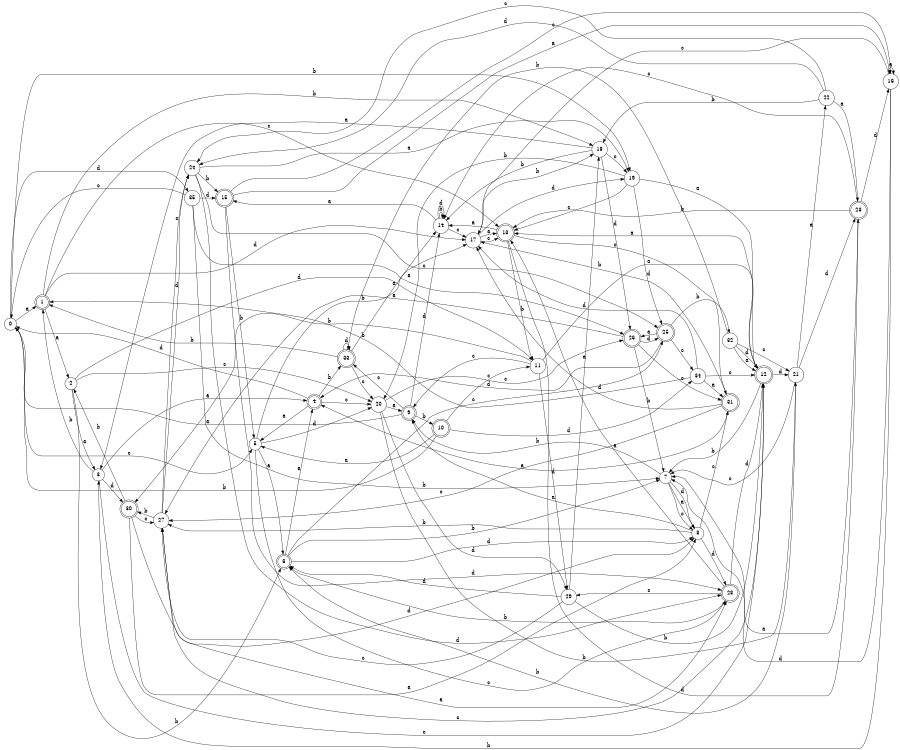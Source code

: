 digraph n29_8 {
__start0 [label="" shape="none"];

rankdir=LR;
size="8,5";

s0 [style="filled", color="black", fillcolor="white" shape="circle", label="0"];
s1 [style="rounded,filled", color="black", fillcolor="white" shape="doublecircle", label="1"];
s2 [style="filled", color="black", fillcolor="white" shape="circle", label="2"];
s3 [style="filled", color="black", fillcolor="white" shape="circle", label="3"];
s4 [style="rounded,filled", color="black", fillcolor="white" shape="doublecircle", label="4"];
s5 [style="filled", color="black", fillcolor="white" shape="circle", label="5"];
s6 [style="rounded,filled", color="black", fillcolor="white" shape="doublecircle", label="6"];
s7 [style="filled", color="black", fillcolor="white" shape="circle", label="7"];
s8 [style="filled", color="black", fillcolor="white" shape="circle", label="8"];
s9 [style="rounded,filled", color="black", fillcolor="white" shape="doublecircle", label="9"];
s10 [style="rounded,filled", color="black", fillcolor="white" shape="doublecircle", label="10"];
s11 [style="filled", color="black", fillcolor="white" shape="circle", label="11"];
s12 [style="rounded,filled", color="black", fillcolor="white" shape="doublecircle", label="12"];
s13 [style="rounded,filled", color="black", fillcolor="white" shape="doublecircle", label="13"];
s14 [style="filled", color="black", fillcolor="white" shape="circle", label="14"];
s15 [style="rounded,filled", color="black", fillcolor="white" shape="doublecircle", label="15"];
s16 [style="filled", color="black", fillcolor="white" shape="circle", label="16"];
s17 [style="filled", color="black", fillcolor="white" shape="circle", label="17"];
s18 [style="filled", color="black", fillcolor="white" shape="circle", label="18"];
s19 [style="filled", color="black", fillcolor="white" shape="circle", label="19"];
s20 [style="filled", color="black", fillcolor="white" shape="circle", label="20"];
s21 [style="filled", color="black", fillcolor="white" shape="circle", label="21"];
s22 [style="filled", color="black", fillcolor="white" shape="circle", label="22"];
s23 [style="rounded,filled", color="black", fillcolor="white" shape="doublecircle", label="23"];
s24 [style="filled", color="black", fillcolor="white" shape="circle", label="24"];
s25 [style="rounded,filled", color="black", fillcolor="white" shape="doublecircle", label="25"];
s26 [style="rounded,filled", color="black", fillcolor="white" shape="doublecircle", label="26"];
s27 [style="filled", color="black", fillcolor="white" shape="circle", label="27"];
s28 [style="rounded,filled", color="black", fillcolor="white" shape="doublecircle", label="28"];
s29 [style="filled", color="black", fillcolor="white" shape="circle", label="29"];
s30 [style="rounded,filled", color="black", fillcolor="white" shape="doublecircle", label="30"];
s31 [style="rounded,filled", color="black", fillcolor="white" shape="doublecircle", label="31"];
s32 [style="filled", color="black", fillcolor="white" shape="circle", label="32"];
s33 [style="rounded,filled", color="black", fillcolor="white" shape="doublecircle", label="33"];
s34 [style="filled", color="black", fillcolor="white" shape="circle", label="34"];
s35 [style="filled", color="black", fillcolor="white" shape="circle", label="35"];
s0 -> s1 [label="a"];
s0 -> s19 [label="b"];
s0 -> s5 [label="c"];
s0 -> s35 [label="d"];
s1 -> s2 [label="a"];
s1 -> s18 [label="b"];
s1 -> s13 [label="c"];
s1 -> s17 [label="d"];
s2 -> s3 [label="a"];
s2 -> s6 [label="b"];
s2 -> s20 [label="c"];
s2 -> s11 [label="d"];
s3 -> s4 [label="a"];
s3 -> s1 [label="b"];
s3 -> s12 [label="c"];
s3 -> s30 [label="d"];
s4 -> s5 [label="a"];
s4 -> s33 [label="b"];
s4 -> s20 [label="c"];
s4 -> s0 [label="d"];
s5 -> s6 [label="a"];
s5 -> s17 [label="b"];
s5 -> s28 [label="c"];
s5 -> s20 [label="d"];
s6 -> s4 [label="a"];
s6 -> s7 [label="b"];
s6 -> s25 [label="c"];
s6 -> s8 [label="d"];
s7 -> s8 [label="a"];
s7 -> s9 [label="b"];
s7 -> s8 [label="c"];
s7 -> s8 [label="d"];
s8 -> s9 [label="a"];
s8 -> s27 [label="b"];
s8 -> s31 [label="c"];
s8 -> s28 [label="d"];
s9 -> s0 [label="a"];
s9 -> s10 [label="b"];
s9 -> s33 [label="c"];
s9 -> s14 [label="d"];
s10 -> s5 [label="a"];
s10 -> s0 [label="b"];
s10 -> s11 [label="c"];
s10 -> s34 [label="d"];
s11 -> s12 [label="a"];
s11 -> s30 [label="b"];
s11 -> s9 [label="c"];
s11 -> s29 [label="d"];
s12 -> s13 [label="a"];
s12 -> s7 [label="b"];
s12 -> s27 [label="c"];
s12 -> s21 [label="d"];
s13 -> s14 [label="a"];
s13 -> s11 [label="b"];
s13 -> s31 [label="c"];
s13 -> s23 [label="d"];
s14 -> s15 [label="a"];
s14 -> s14 [label="b"];
s14 -> s17 [label="c"];
s14 -> s14 [label="d"];
s15 -> s16 [label="a"];
s15 -> s5 [label="b"];
s15 -> s16 [label="c"];
s15 -> s28 [label="d"];
s16 -> s16 [label="a"];
s16 -> s3 [label="b"];
s16 -> s17 [label="c"];
s16 -> s7 [label="d"];
s17 -> s13 [label="a"];
s17 -> s18 [label="b"];
s17 -> s13 [label="c"];
s17 -> s19 [label="d"];
s18 -> s3 [label="a"];
s18 -> s14 [label="b"];
s18 -> s19 [label="c"];
s18 -> s26 [label="d"];
s19 -> s12 [label="a"];
s19 -> s20 [label="b"];
s19 -> s13 [label="c"];
s19 -> s25 [label="d"];
s20 -> s9 [label="a"];
s20 -> s21 [label="b"];
s20 -> s26 [label="c"];
s20 -> s29 [label="d"];
s21 -> s22 [label="a"];
s21 -> s6 [label="b"];
s21 -> s7 [label="c"];
s21 -> s23 [label="d"];
s22 -> s23 [label="a"];
s22 -> s18 [label="b"];
s22 -> s24 [label="c"];
s22 -> s24 [label="d"];
s23 -> s7 [label="a"];
s23 -> s13 [label="b"];
s23 -> s14 [label="c"];
s23 -> s16 [label="d"];
s24 -> s19 [label="a"];
s24 -> s15 [label="b"];
s24 -> s25 [label="c"];
s24 -> s28 [label="d"];
s25 -> s26 [label="a"];
s25 -> s32 [label="b"];
s25 -> s34 [label="c"];
s25 -> s4 [label="d"];
s26 -> s27 [label="a"];
s26 -> s7 [label="b"];
s26 -> s31 [label="c"];
s26 -> s25 [label="d"];
s27 -> s28 [label="a"];
s27 -> s30 [label="b"];
s27 -> s24 [label="c"];
s27 -> s24 [label="d"];
s28 -> s13 [label="a"];
s28 -> s6 [label="b"];
s28 -> s29 [label="c"];
s28 -> s12 [label="d"];
s29 -> s18 [label="a"];
s29 -> s12 [label="b"];
s29 -> s27 [label="c"];
s29 -> s6 [label="d"];
s30 -> s8 [label="a"];
s30 -> s2 [label="b"];
s30 -> s27 [label="c"];
s30 -> s8 [label="d"];
s31 -> s4 [label="a"];
s31 -> s17 [label="b"];
s31 -> s27 [label="c"];
s31 -> s17 [label="d"];
s32 -> s12 [label="a"];
s32 -> s33 [label="b"];
s32 -> s21 [label="c"];
s32 -> s12 [label="d"];
s33 -> s14 [label="a"];
s33 -> s1 [label="b"];
s33 -> s20 [label="c"];
s33 -> s33 [label="d"];
s34 -> s31 [label="a"];
s34 -> s1 [label="b"];
s34 -> s12 [label="c"];
s34 -> s17 [label="d"];
s35 -> s26 [label="a"];
s35 -> s7 [label="b"];
s35 -> s0 [label="c"];
s35 -> s15 [label="d"];

}